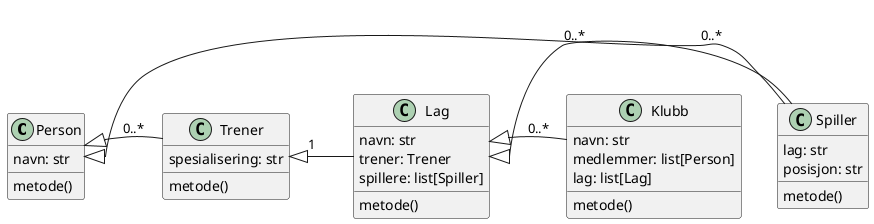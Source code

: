 @startuml
skinparam groupInheritance 2

class Person {
	navn: str
	metode()
}
class Spiller {
	lag: str
	posisjon: str
	metode()
}
Person <|- Spiller : 0..*
class Trener {
	spesialisering: str
	metode()
}
Person <|- Trener : 0..*
class Klubb {
	navn: str
	medlemmer: list[Person]
	lag: list[Lag]
	metode()
}
class Lag {
	navn: str
	trener: Trener
	spillere: list[Spiller]
	metode()
}
Lag <|- Spiller : 0..* 
Lag <|- Klubb : 0..*
Trener <|- Lag : 1
@enduml
